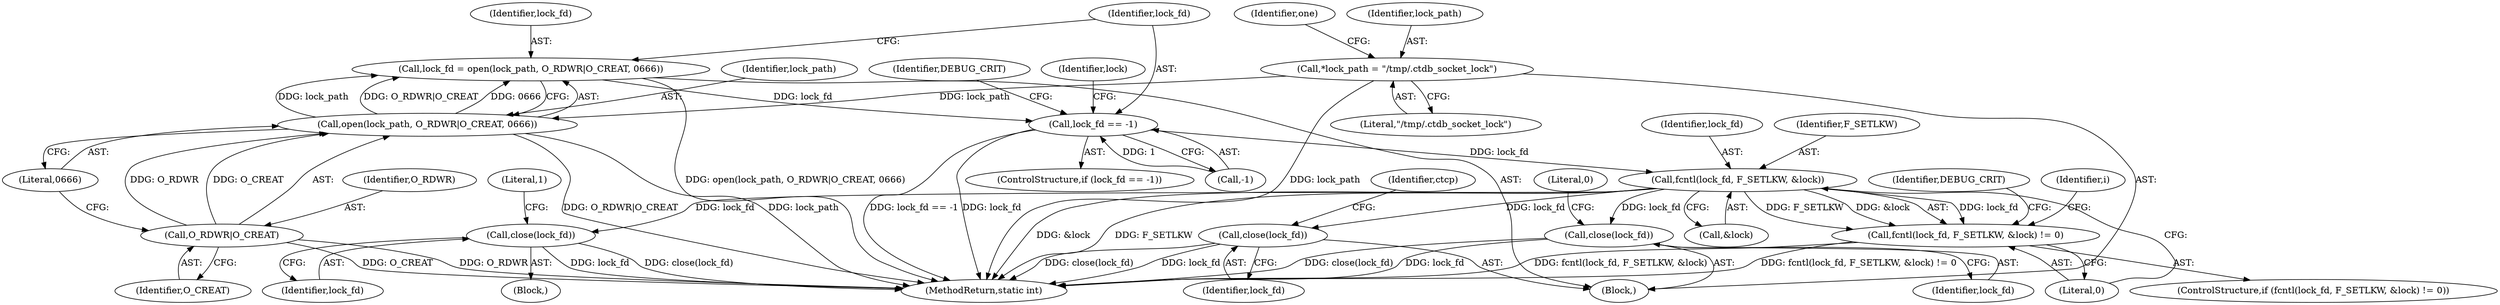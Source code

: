 digraph "0_samba_b9b9f6738fba5c32e87cb9c36b358355b444fb9b@API" {
"1000132" [label="(Call,lock_fd = open(lock_path, O_RDWR|O_CREAT, 0666))"];
"1000134" [label="(Call,open(lock_path, O_RDWR|O_CREAT, 0666))"];
"1000109" [label="(Call,*lock_path = \"/tmp/.ctdb_socket_lock\")"];
"1000136" [label="(Call,O_RDWR|O_CREAT)"];
"1000141" [label="(Call,lock_fd == -1)"];
"1000181" [label="(Call,fcntl(lock_fd, F_SETLKW, &lock))"];
"1000180" [label="(Call,fcntl(lock_fd, F_SETLKW, &lock) != 0)"];
"1000193" [label="(Call,close(lock_fd))"];
"1000483" [label="(Call,close(lock_fd))"];
"1000488" [label="(Call,close(lock_fd))"];
"1000483" [label="(Call,close(lock_fd))"];
"1000134" [label="(Call,open(lock_path, O_RDWR|O_CREAT, 0666))"];
"1000140" [label="(ControlStructure,if (lock_fd == -1))"];
"1000492" [label="(Identifier,ctcp)"];
"1000135" [label="(Identifier,lock_path)"];
"1000484" [label="(Identifier,lock_fd)"];
"1000141" [label="(Call,lock_fd == -1)"];
"1000104" [label="(Block,)"];
"1000143" [label="(Call,-1)"];
"1000488" [label="(Call,close(lock_fd))"];
"1000109" [label="(Call,*lock_path = \"/tmp/.ctdb_socket_lock\")"];
"1000110" [label="(Identifier,lock_path)"];
"1000181" [label="(Call,fcntl(lock_fd, F_SETLKW, &lock))"];
"1000182" [label="(Identifier,lock_fd)"];
"1000179" [label="(ControlStructure,if (fcntl(lock_fd, F_SETLKW, &lock) != 0))"];
"1000197" [label="(Literal,1)"];
"1000184" [label="(Call,&lock)"];
"1000183" [label="(Identifier,F_SETLKW)"];
"1000136" [label="(Call,O_RDWR|O_CREAT)"];
"1000147" [label="(Identifier,DEBUG_CRIT)"];
"1000111" [label="(Literal,\"/tmp/.ctdb_socket_lock\")"];
"1000186" [label="(Literal,0)"];
"1000193" [label="(Call,close(lock_fd))"];
"1000189" [label="(Identifier,DEBUG_CRIT)"];
"1000194" [label="(Identifier,lock_fd)"];
"1000138" [label="(Identifier,O_CREAT)"];
"1000486" [label="(Literal,0)"];
"1000489" [label="(Identifier,lock_fd)"];
"1000137" [label="(Identifier,O_RDWR)"];
"1000139" [label="(Literal,0666)"];
"1000132" [label="(Call,lock_fd = open(lock_path, O_RDWR|O_CREAT, 0666))"];
"1000156" [label="(Identifier,lock)"];
"1000115" [label="(Identifier,one)"];
"1000503" [label="(MethodReturn,static int)"];
"1000133" [label="(Identifier,lock_fd)"];
"1000142" [label="(Identifier,lock_fd)"];
"1000187" [label="(Block,)"];
"1000180" [label="(Call,fcntl(lock_fd, F_SETLKW, &lock) != 0)"];
"1000200" [label="(Identifier,i)"];
"1000132" -> "1000104"  [label="AST: "];
"1000132" -> "1000134"  [label="CFG: "];
"1000133" -> "1000132"  [label="AST: "];
"1000134" -> "1000132"  [label="AST: "];
"1000142" -> "1000132"  [label="CFG: "];
"1000132" -> "1000503"  [label="DDG: open(lock_path, O_RDWR|O_CREAT, 0666)"];
"1000134" -> "1000132"  [label="DDG: lock_path"];
"1000134" -> "1000132"  [label="DDG: O_RDWR|O_CREAT"];
"1000134" -> "1000132"  [label="DDG: 0666"];
"1000132" -> "1000141"  [label="DDG: lock_fd"];
"1000134" -> "1000139"  [label="CFG: "];
"1000135" -> "1000134"  [label="AST: "];
"1000136" -> "1000134"  [label="AST: "];
"1000139" -> "1000134"  [label="AST: "];
"1000134" -> "1000503"  [label="DDG: lock_path"];
"1000134" -> "1000503"  [label="DDG: O_RDWR|O_CREAT"];
"1000109" -> "1000134"  [label="DDG: lock_path"];
"1000136" -> "1000134"  [label="DDG: O_RDWR"];
"1000136" -> "1000134"  [label="DDG: O_CREAT"];
"1000109" -> "1000104"  [label="AST: "];
"1000109" -> "1000111"  [label="CFG: "];
"1000110" -> "1000109"  [label="AST: "];
"1000111" -> "1000109"  [label="AST: "];
"1000115" -> "1000109"  [label="CFG: "];
"1000109" -> "1000503"  [label="DDG: lock_path"];
"1000136" -> "1000138"  [label="CFG: "];
"1000137" -> "1000136"  [label="AST: "];
"1000138" -> "1000136"  [label="AST: "];
"1000139" -> "1000136"  [label="CFG: "];
"1000136" -> "1000503"  [label="DDG: O_CREAT"];
"1000136" -> "1000503"  [label="DDG: O_RDWR"];
"1000141" -> "1000140"  [label="AST: "];
"1000141" -> "1000143"  [label="CFG: "];
"1000142" -> "1000141"  [label="AST: "];
"1000143" -> "1000141"  [label="AST: "];
"1000147" -> "1000141"  [label="CFG: "];
"1000156" -> "1000141"  [label="CFG: "];
"1000141" -> "1000503"  [label="DDG: lock_fd"];
"1000141" -> "1000503"  [label="DDG: lock_fd == -1"];
"1000143" -> "1000141"  [label="DDG: 1"];
"1000141" -> "1000181"  [label="DDG: lock_fd"];
"1000181" -> "1000180"  [label="AST: "];
"1000181" -> "1000184"  [label="CFG: "];
"1000182" -> "1000181"  [label="AST: "];
"1000183" -> "1000181"  [label="AST: "];
"1000184" -> "1000181"  [label="AST: "];
"1000186" -> "1000181"  [label="CFG: "];
"1000181" -> "1000503"  [label="DDG: &lock"];
"1000181" -> "1000503"  [label="DDG: F_SETLKW"];
"1000181" -> "1000180"  [label="DDG: lock_fd"];
"1000181" -> "1000180"  [label="DDG: F_SETLKW"];
"1000181" -> "1000180"  [label="DDG: &lock"];
"1000181" -> "1000193"  [label="DDG: lock_fd"];
"1000181" -> "1000483"  [label="DDG: lock_fd"];
"1000181" -> "1000488"  [label="DDG: lock_fd"];
"1000180" -> "1000179"  [label="AST: "];
"1000180" -> "1000186"  [label="CFG: "];
"1000186" -> "1000180"  [label="AST: "];
"1000189" -> "1000180"  [label="CFG: "];
"1000200" -> "1000180"  [label="CFG: "];
"1000180" -> "1000503"  [label="DDG: fcntl(lock_fd, F_SETLKW, &lock)"];
"1000180" -> "1000503"  [label="DDG: fcntl(lock_fd, F_SETLKW, &lock) != 0"];
"1000193" -> "1000187"  [label="AST: "];
"1000193" -> "1000194"  [label="CFG: "];
"1000194" -> "1000193"  [label="AST: "];
"1000197" -> "1000193"  [label="CFG: "];
"1000193" -> "1000503"  [label="DDG: lock_fd"];
"1000193" -> "1000503"  [label="DDG: close(lock_fd)"];
"1000483" -> "1000104"  [label="AST: "];
"1000483" -> "1000484"  [label="CFG: "];
"1000484" -> "1000483"  [label="AST: "];
"1000486" -> "1000483"  [label="CFG: "];
"1000483" -> "1000503"  [label="DDG: close(lock_fd)"];
"1000483" -> "1000503"  [label="DDG: lock_fd"];
"1000488" -> "1000104"  [label="AST: "];
"1000488" -> "1000489"  [label="CFG: "];
"1000489" -> "1000488"  [label="AST: "];
"1000492" -> "1000488"  [label="CFG: "];
"1000488" -> "1000503"  [label="DDG: lock_fd"];
"1000488" -> "1000503"  [label="DDG: close(lock_fd)"];
}

